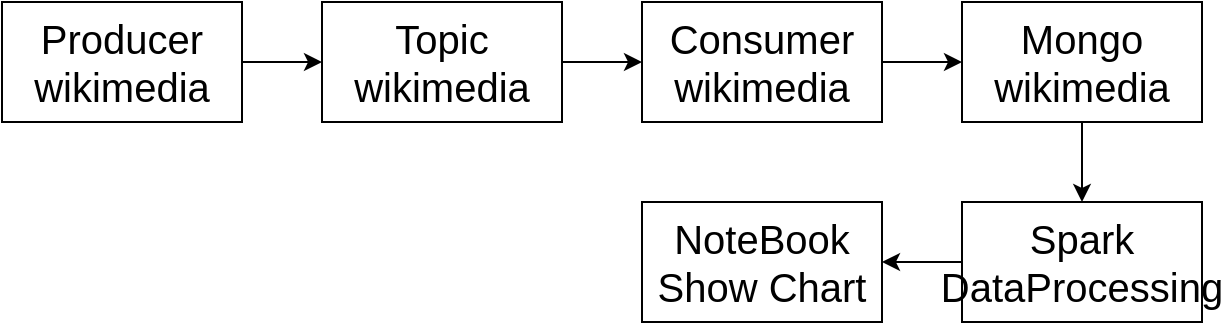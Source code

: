 <mxfile>
    <diagram name="第 1 页" id="2-Hj4IHOK-MBHKEsi8h1">
        <mxGraphModel dx="1163" dy="330" grid="1" gridSize="10" guides="1" tooltips="1" connect="1" arrows="1" fold="1" page="1" pageScale="1" pageWidth="827" pageHeight="1169" math="0" shadow="0">
            <root>
                <mxCell id="0"/>
                <mxCell id="1" parent="0"/>
                <mxCell id="8mp29BtOPfdUK1hQrNgE-4" value="" style="edgeStyle=orthogonalEdgeStyle;rounded=0;orthogonalLoop=1;jettySize=auto;html=1;fontSize=20;" parent="1" source="8mp29BtOPfdUK1hQrNgE-1" target="8mp29BtOPfdUK1hQrNgE-3" edge="1">
                    <mxGeometry relative="1" as="geometry"/>
                </mxCell>
                <mxCell id="8mp29BtOPfdUK1hQrNgE-1" value="&lt;span style=&quot;font-size: 20px;&quot;&gt;Producer&lt;br&gt;wikimedia&lt;br&gt;&lt;/span&gt;" style="rounded=0;whiteSpace=wrap;html=1;" parent="1" vertex="1">
                    <mxGeometry x="40" y="200" width="120" height="60" as="geometry"/>
                </mxCell>
                <mxCell id="8mp29BtOPfdUK1hQrNgE-7" value="" style="edgeStyle=orthogonalEdgeStyle;rounded=0;orthogonalLoop=1;jettySize=auto;html=1;fontSize=20;" parent="1" source="8mp29BtOPfdUK1hQrNgE-2" target="8mp29BtOPfdUK1hQrNgE-6" edge="1">
                    <mxGeometry relative="1" as="geometry"/>
                </mxCell>
                <mxCell id="8mp29BtOPfdUK1hQrNgE-2" value="&lt;span style=&quot;font-size: 20px;&quot;&gt;Consumer&lt;br&gt;wikimedia&lt;br&gt;&lt;/span&gt;" style="rounded=0;whiteSpace=wrap;html=1;" parent="1" vertex="1">
                    <mxGeometry x="360" y="200" width="120" height="60" as="geometry"/>
                </mxCell>
                <mxCell id="8mp29BtOPfdUK1hQrNgE-5" value="" style="edgeStyle=orthogonalEdgeStyle;rounded=0;orthogonalLoop=1;jettySize=auto;html=1;fontSize=20;" parent="1" source="8mp29BtOPfdUK1hQrNgE-3" target="8mp29BtOPfdUK1hQrNgE-2" edge="1">
                    <mxGeometry relative="1" as="geometry"/>
                </mxCell>
                <mxCell id="8mp29BtOPfdUK1hQrNgE-3" value="&lt;span style=&quot;font-size: 20px;&quot;&gt;Topic&lt;br&gt;wikimedia&lt;br&gt;&lt;/span&gt;" style="rounded=0;whiteSpace=wrap;html=1;" parent="1" vertex="1">
                    <mxGeometry x="200" y="200" width="120" height="60" as="geometry"/>
                </mxCell>
                <mxCell id="8mp29BtOPfdUK1hQrNgE-9" value="" style="edgeStyle=orthogonalEdgeStyle;rounded=0;orthogonalLoop=1;jettySize=auto;html=1;fontSize=20;" parent="1" source="8mp29BtOPfdUK1hQrNgE-6" target="8mp29BtOPfdUK1hQrNgE-8" edge="1">
                    <mxGeometry relative="1" as="geometry"/>
                </mxCell>
                <mxCell id="8mp29BtOPfdUK1hQrNgE-6" value="&lt;span style=&quot;font-size: 20px;&quot;&gt;Mongo&lt;br&gt;wikimedia&lt;br&gt;&lt;/span&gt;" style="rounded=0;whiteSpace=wrap;html=1;" parent="1" vertex="1">
                    <mxGeometry x="520" y="200" width="120" height="60" as="geometry"/>
                </mxCell>
                <mxCell id="8mp29BtOPfdUK1hQrNgE-11" value="" style="edgeStyle=orthogonalEdgeStyle;rounded=0;orthogonalLoop=1;jettySize=auto;html=1;fontSize=20;" parent="1" source="8mp29BtOPfdUK1hQrNgE-8" target="8mp29BtOPfdUK1hQrNgE-10" edge="1">
                    <mxGeometry relative="1" as="geometry"/>
                </mxCell>
                <mxCell id="8mp29BtOPfdUK1hQrNgE-8" value="&lt;span style=&quot;font-size: 20px;&quot;&gt;Spark&lt;br&gt;DataProcessing&lt;br&gt;&lt;/span&gt;" style="rounded=0;whiteSpace=wrap;html=1;" parent="1" vertex="1">
                    <mxGeometry x="520" y="300" width="120" height="60" as="geometry"/>
                </mxCell>
                <mxCell id="8mp29BtOPfdUK1hQrNgE-10" value="&lt;font style=&quot;font-size: 20px;&quot;&gt;NoteBook Show Chart&lt;br&gt;&lt;/font&gt;" style="rounded=0;whiteSpace=wrap;html=1;" parent="1" vertex="1">
                    <mxGeometry x="360" y="300" width="120" height="60" as="geometry"/>
                </mxCell>
            </root>
        </mxGraphModel>
    </diagram>
</mxfile>